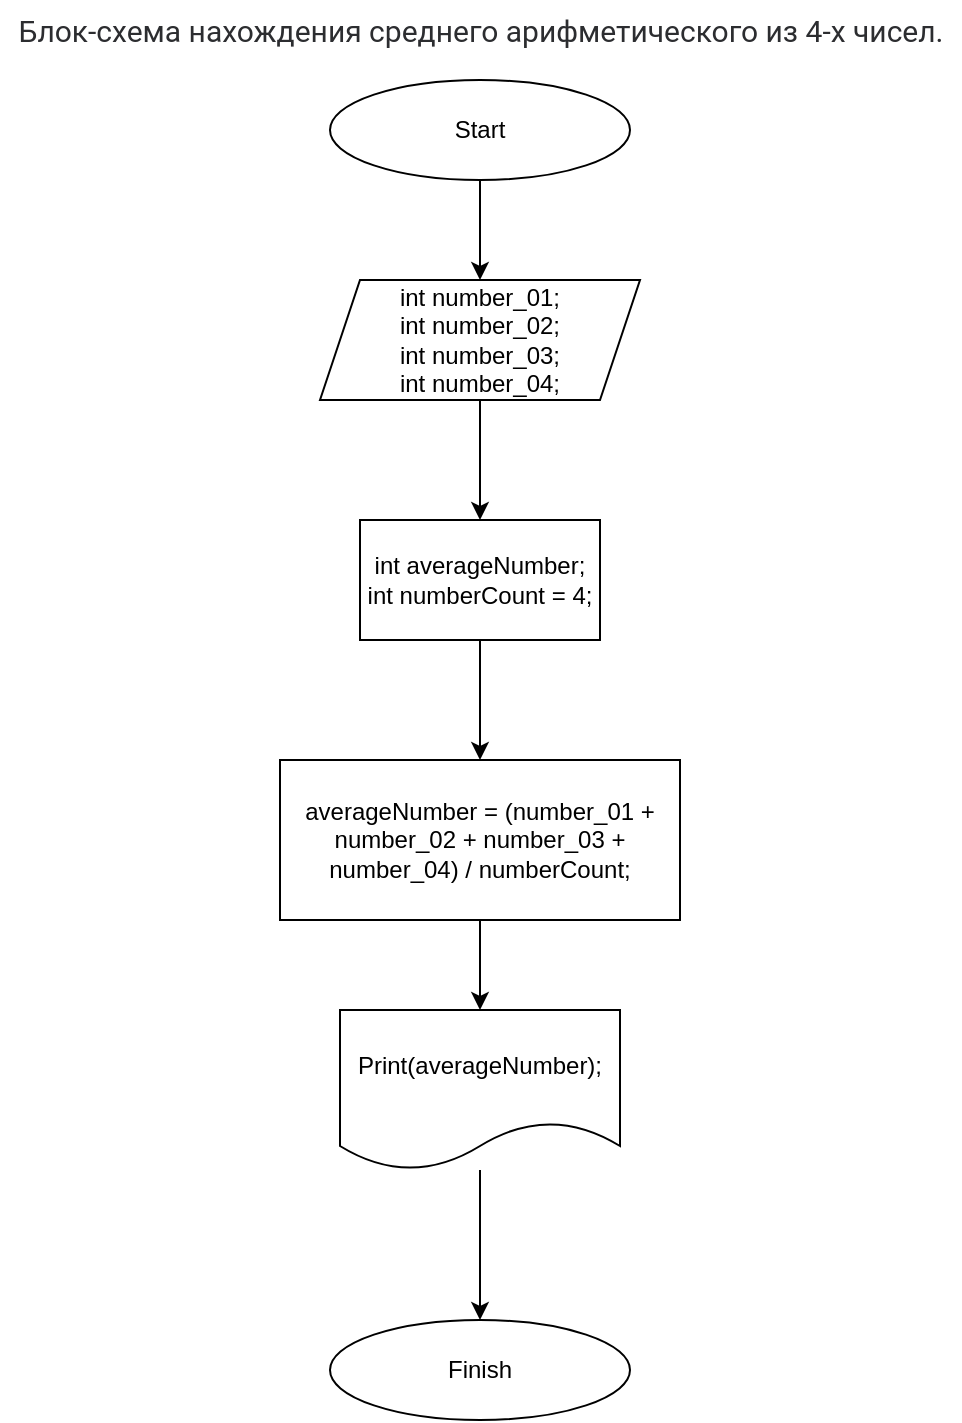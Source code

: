 <mxfile version="20.7.4" type="device"><diagram id="g-yqy0oRWpujdXTtGCpj" name="Страница 1"><mxGraphModel dx="1098" dy="1188" grid="1" gridSize="10" guides="1" tooltips="1" connect="1" arrows="1" fold="1" page="1" pageScale="1" pageWidth="827" pageHeight="1169" math="0" shadow="0"><root><mxCell id="0"/><mxCell id="1" parent="0"/><mxCell id="xVnEWIFrHpuyiJDVGnnQ-1" value="&lt;span style=&quot;color: rgb(44, 45, 48); font-family: Roboto, &amp;quot;San Francisco&amp;quot;, &amp;quot;Helvetica Neue&amp;quot;, Helvetica, Arial; font-size: 15px; text-align: start; background-color: rgb(255, 255, 255);&quot;&gt;Блок-схема нахождения среднего арифметического из 4-х чисел.&lt;/span&gt;" style="text;html=1;align=center;verticalAlign=middle;resizable=0;points=[];autosize=1;strokeColor=none;fillColor=none;" vertex="1" parent="1"><mxGeometry x="160" width="480" height="30" as="geometry"/></mxCell><mxCell id="xVnEWIFrHpuyiJDVGnnQ-7" style="edgeStyle=orthogonalEdgeStyle;rounded=0;orthogonalLoop=1;jettySize=auto;html=1;exitX=0.5;exitY=1;exitDx=0;exitDy=0;entryX=0.5;entryY=0;entryDx=0;entryDy=0;" edge="1" parent="1" source="xVnEWIFrHpuyiJDVGnnQ-2" target="xVnEWIFrHpuyiJDVGnnQ-4"><mxGeometry relative="1" as="geometry"/></mxCell><mxCell id="xVnEWIFrHpuyiJDVGnnQ-2" value="Start" style="ellipse;whiteSpace=wrap;html=1;" vertex="1" parent="1"><mxGeometry x="325" y="40" width="150" height="50" as="geometry"/></mxCell><mxCell id="xVnEWIFrHpuyiJDVGnnQ-3" value="Finish" style="ellipse;whiteSpace=wrap;html=1;" vertex="1" parent="1"><mxGeometry x="325" y="660" width="150" height="50" as="geometry"/></mxCell><mxCell id="xVnEWIFrHpuyiJDVGnnQ-8" style="edgeStyle=orthogonalEdgeStyle;rounded=0;orthogonalLoop=1;jettySize=auto;html=1;exitX=0.5;exitY=1;exitDx=0;exitDy=0;entryX=0.5;entryY=0;entryDx=0;entryDy=0;" edge="1" parent="1" source="xVnEWIFrHpuyiJDVGnnQ-4" target="xVnEWIFrHpuyiJDVGnnQ-5"><mxGeometry relative="1" as="geometry"/></mxCell><mxCell id="xVnEWIFrHpuyiJDVGnnQ-4" value="int number_01;&lt;br&gt;int number_02;&lt;br&gt;int number_03;&lt;br&gt;int number_04;" style="shape=parallelogram;perimeter=parallelogramPerimeter;whiteSpace=wrap;html=1;fixedSize=1;" vertex="1" parent="1"><mxGeometry x="320" y="140" width="160" height="60" as="geometry"/></mxCell><mxCell id="xVnEWIFrHpuyiJDVGnnQ-10" style="edgeStyle=orthogonalEdgeStyle;rounded=0;orthogonalLoop=1;jettySize=auto;html=1;exitX=0.5;exitY=1;exitDx=0;exitDy=0;entryX=0.5;entryY=0;entryDx=0;entryDy=0;" edge="1" parent="1" source="xVnEWIFrHpuyiJDVGnnQ-5" target="xVnEWIFrHpuyiJDVGnnQ-9"><mxGeometry relative="1" as="geometry"/></mxCell><mxCell id="xVnEWIFrHpuyiJDVGnnQ-5" value="int averageNumber;&lt;br&gt;int numberCount = 4;" style="rounded=0;whiteSpace=wrap;html=1;" vertex="1" parent="1"><mxGeometry x="340" y="260" width="120" height="60" as="geometry"/></mxCell><mxCell id="xVnEWIFrHpuyiJDVGnnQ-12" style="edgeStyle=orthogonalEdgeStyle;rounded=0;orthogonalLoop=1;jettySize=auto;html=1;exitX=0.5;exitY=1;exitDx=0;exitDy=0;entryX=0.5;entryY=0;entryDx=0;entryDy=0;" edge="1" parent="1" source="xVnEWIFrHpuyiJDVGnnQ-9" target="xVnEWIFrHpuyiJDVGnnQ-11"><mxGeometry relative="1" as="geometry"/></mxCell><mxCell id="xVnEWIFrHpuyiJDVGnnQ-9" value="averageNumber = (number_01 + number_02 + number_03 + number_04) / numberCount;" style="rounded=0;whiteSpace=wrap;html=1;" vertex="1" parent="1"><mxGeometry x="300" y="380" width="200" height="80" as="geometry"/></mxCell><mxCell id="xVnEWIFrHpuyiJDVGnnQ-13" style="edgeStyle=orthogonalEdgeStyle;rounded=0;orthogonalLoop=1;jettySize=auto;html=1;entryX=0.5;entryY=0;entryDx=0;entryDy=0;" edge="1" parent="1" source="xVnEWIFrHpuyiJDVGnnQ-11" target="xVnEWIFrHpuyiJDVGnnQ-3"><mxGeometry relative="1" as="geometry"/></mxCell><mxCell id="xVnEWIFrHpuyiJDVGnnQ-11" value="Print(averageNumber);" style="shape=document;whiteSpace=wrap;html=1;boundedLbl=1;" vertex="1" parent="1"><mxGeometry x="330" y="505" width="140" height="80" as="geometry"/></mxCell></root></mxGraphModel></diagram></mxfile>
